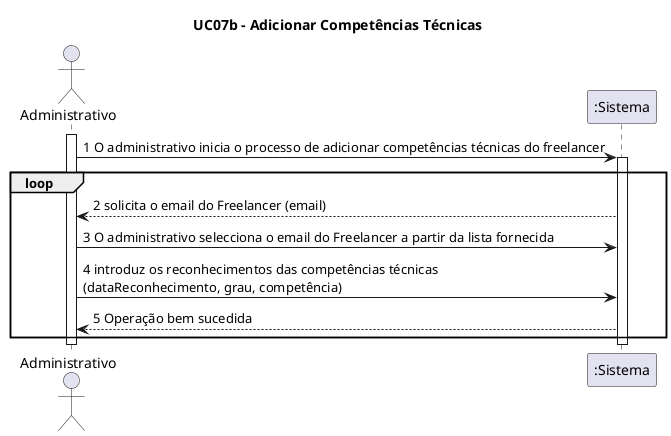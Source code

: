@startuml

title UC07b - Adicionar Competências Técnicas

actor Administrativo
participant ":Sistema" as Sistema

activate Administrativo

Administrativo -> Sistema : 1 O administrativo inicia o processo de adicionar competências técnicas do freelancer
activate Sistema

loop
Sistema --> Administrativo: 2 solicita o email do Freelancer (email)
Administrativo -> Sistema: 3 O administrativo selecciona o email do Freelancer a partir da lista fornecida
Administrativo -> Sistema: 4 introduz os reconhecimentos das competências técnicas \n(dataReconhecimento, grau, competência)
Sistema --> Administrativo: 5 Operação bem sucedida
end

deactivate Administrativo
deactivate Sistema

@enduml
